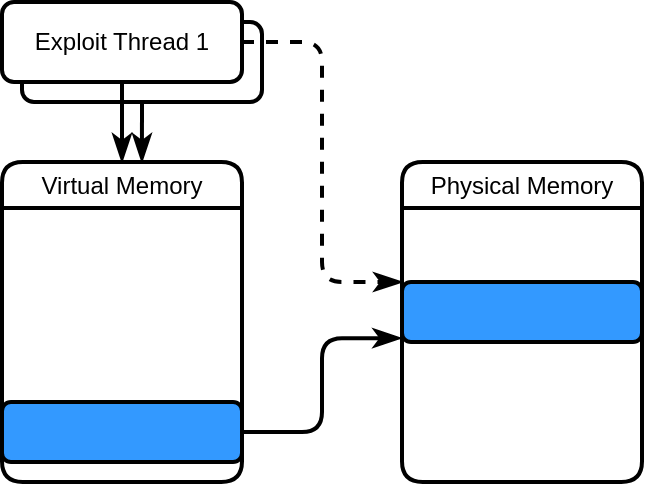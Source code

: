 <mxfile version="26.0.16" pages="3">
  <diagram name="Page-1" id="h1Ny9pNEBl_GEHWP1fnK">
    <mxGraphModel dx="860" dy="1145" grid="1" gridSize="10" guides="1" tooltips="1" connect="1" arrows="1" fold="1" page="0" pageScale="1" pageWidth="512" pageHeight="512" background="none" math="0" shadow="0">
      <root>
        <mxCell id="0" />
        <mxCell id="1" parent="0" />
        <mxCell id="vGeiQ86DcaVAP-hhlJ6K-2" value="" style="rounded=1;whiteSpace=wrap;html=1;labelBackgroundColor=none;strokeWidth=2;fontStyle=0;fontFamily=Helvetica;" parent="1" vertex="1">
          <mxGeometry x="10" y="10" width="120" height="40" as="geometry" />
        </mxCell>
        <mxCell id="vGeiQ86DcaVAP-hhlJ6K-3" value="&lt;div&gt;&lt;font&gt;Virtual Memory&lt;/font&gt;&lt;/div&gt;" style="swimlane;whiteSpace=wrap;html=1;swimlaneLine=1;fontStyle=0;labelBackgroundColor=none;rounded=1;strokeWidth=2;fontFamily=Helvetica;swimlaneFillColor=default;startSize=23;" parent="1" vertex="1">
          <mxGeometry y="80" width="120" height="160" as="geometry">
            <mxRectangle x="30" y="180" width="120" height="30" as="alternateBounds" />
          </mxGeometry>
        </mxCell>
        <mxCell id="vGeiQ86DcaVAP-hhlJ6K-4" value="" style="rounded=1;whiteSpace=wrap;html=1;labelBackgroundColor=none;fillColor=#3399FF;shadow=0;strokeWidth=2;fontStyle=0;fontFamily=Helvetica;" parent="vGeiQ86DcaVAP-hhlJ6K-3" vertex="1">
          <mxGeometry y="120" width="120" height="30" as="geometry" />
        </mxCell>
        <mxCell id="vGeiQ86DcaVAP-hhlJ6K-5" value="&lt;div&gt;&lt;font&gt;Physical Memory&lt;/font&gt;&lt;/div&gt;" style="swimlane;whiteSpace=wrap;html=1;labelBackgroundColor=none;rounded=1;strokeWidth=2;fontStyle=0;fontFamily=Helvetica;swimlaneFillColor=default;startSize=23;" parent="1" vertex="1">
          <mxGeometry x="200" y="80" width="120" height="160" as="geometry" />
        </mxCell>
        <mxCell id="vGeiQ86DcaVAP-hhlJ6K-6" value="" style="rounded=1;whiteSpace=wrap;html=1;labelBackgroundColor=none;fillColor=#3399FF;fillStyle=auto;strokeWidth=2;fontStyle=0;fontFamily=Helvetica;" parent="vGeiQ86DcaVAP-hhlJ6K-5" vertex="1">
          <mxGeometry y="60" width="120" height="30" as="geometry" />
        </mxCell>
        <mxCell id="vGeiQ86DcaVAP-hhlJ6K-7" style="edgeStyle=orthogonalEdgeStyle;rounded=1;orthogonalLoop=1;jettySize=auto;html=1;exitX=1;exitY=0.5;exitDx=0;exitDy=0;entryX=-0.003;entryY=0.936;entryDx=0;entryDy=0;fontSize=12;startSize=8;endSize=8;entryPerimeter=0;labelBackgroundColor=none;fontColor=default;strokeWidth=2;fontStyle=0;fontFamily=Helvetica;endArrow=classicThin;endFill=1;" parent="1" source="vGeiQ86DcaVAP-hhlJ6K-4" target="vGeiQ86DcaVAP-hhlJ6K-6" edge="1">
          <mxGeometry relative="1" as="geometry" />
        </mxCell>
        <mxCell id="vGeiQ86DcaVAP-hhlJ6K-8" style="edgeStyle=orthogonalEdgeStyle;rounded=1;orthogonalLoop=1;jettySize=auto;html=1;fontSize=12;startSize=8;endSize=8;dashed=1;labelBackgroundColor=none;fontColor=default;strokeWidth=2;fontStyle=0;fontFamily=Helvetica;endArrow=classicThin;endFill=1;jumpSize=20;sourcePerimeterSpacing=0;targetPerimeterSpacing=0;jumpStyle=none;strokeColor=default;flowAnimation=0;" parent="1" source="vGeiQ86DcaVAP-hhlJ6K-10" edge="1">
          <mxGeometry relative="1" as="geometry">
            <mxPoint x="200" y="140" as="targetPoint" />
            <Array as="points">
              <mxPoint x="160" y="20" />
              <mxPoint x="160" y="140" />
              <mxPoint x="200" y="140" />
            </Array>
          </mxGeometry>
        </mxCell>
        <mxCell id="vGeiQ86DcaVAP-hhlJ6K-9" style="edgeStyle=orthogonalEdgeStyle;rounded=1;orthogonalLoop=1;jettySize=auto;html=1;entryX=0.5;entryY=0;entryDx=0;entryDy=0;fontSize=12;startSize=8;endSize=8;labelBackgroundColor=none;fontColor=default;strokeWidth=2;fontStyle=0;fontFamily=Helvetica;endArrow=classicThin;endFill=1;" parent="1" source="vGeiQ86DcaVAP-hhlJ6K-10" target="vGeiQ86DcaVAP-hhlJ6K-3" edge="1">
          <mxGeometry relative="1" as="geometry" />
        </mxCell>
        <mxCell id="vGeiQ86DcaVAP-hhlJ6K-10" value="&lt;font&gt;Exploit Thread 1&lt;/font&gt;" style="rounded=1;whiteSpace=wrap;html=1;labelBackgroundColor=none;fontFamily=Helvetica;strokeWidth=2;fontStyle=0;" parent="1" vertex="1">
          <mxGeometry width="120" height="40" as="geometry" />
        </mxCell>
        <mxCell id="vGeiQ86DcaVAP-hhlJ6K-11" style="edgeStyle=none;curved=1;rounded=1;orthogonalLoop=1;jettySize=auto;html=1;entryX=1;entryY=0.5;entryDx=0;entryDy=0;fontSize=12;startSize=8;endSize=8;labelBackgroundColor=none;fontColor=default;strokeWidth=2;fontStyle=0;fontFamily=Helvetica;" parent="1" source="vGeiQ86DcaVAP-hhlJ6K-5" target="vGeiQ86DcaVAP-hhlJ6K-5" edge="1">
          <mxGeometry relative="1" as="geometry" />
        </mxCell>
        <mxCell id="vGeiQ86DcaVAP-hhlJ6K-16" style="edgeStyle=none;curved=1;rounded=1;orthogonalLoop=1;jettySize=auto;html=1;exitX=0.5;exitY=1;exitDx=0;exitDy=0;entryX=0.583;entryY=0;entryDx=0;entryDy=0;entryPerimeter=0;fontSize=12;startSize=8;endSize=8;labelBackgroundColor=none;fontColor=default;strokeWidth=2;fontStyle=0;fontFamily=Helvetica;endArrow=classicThin;endFill=1;" parent="1" source="vGeiQ86DcaVAP-hhlJ6K-2" target="vGeiQ86DcaVAP-hhlJ6K-3" edge="1">
          <mxGeometry relative="1" as="geometry" />
        </mxCell>
      </root>
    </mxGraphModel>
  </diagram>
  <diagram id="MDljvPrOdwqeZMDXAg3e" name="Page-2">
    <mxGraphModel dx="972" dy="745" grid="1" gridSize="10" guides="1" tooltips="1" connect="1" arrows="1" fold="1" page="1" pageScale="1" pageWidth="512" pageHeight="512" math="0" shadow="0">
      <root>
        <mxCell id="0" />
        <mxCell id="1" parent="0" />
        <mxCell id="PFtgw43C4hiBx0xKcPH3-1" value="&lt;div&gt;Exploit Thread 2&lt;/div&gt;" style="rounded=1;whiteSpace=wrap;html=1;labelBackgroundColor=none;fontFamily=Helvetica;fontStyle=0;strokeWidth=2;" parent="1" vertex="1">
          <mxGeometry x="10" y="10" width="120" height="40" as="geometry" />
        </mxCell>
        <mxCell id="PFtgw43C4hiBx0xKcPH3-2" value="&lt;div&gt;Virtual Memory&lt;/div&gt;" style="swimlane;whiteSpace=wrap;html=1;swimlaneLine=1;fontStyle=0;labelBackgroundColor=none;fontFamily=Helvetica;rounded=1;strokeWidth=2;swimlaneFillColor=default;" parent="1" vertex="1">
          <mxGeometry y="80" width="120" height="160" as="geometry">
            <mxRectangle x="30" y="180" width="120" height="30" as="alternateBounds" />
          </mxGeometry>
        </mxCell>
        <mxCell id="PFtgw43C4hiBx0xKcPH3-3" value="" style="rounded=1;whiteSpace=wrap;html=1;labelBackgroundColor=none;fillColor=#3399FF;fontFamily=Helvetica;fontStyle=0;strokeWidth=2;" parent="PFtgw43C4hiBx0xKcPH3-2" vertex="1">
          <mxGeometry y="120" width="120" height="30" as="geometry" />
        </mxCell>
        <mxCell id="PFtgw43C4hiBx0xKcPH3-4" value="&lt;p&gt;Physical Memory&lt;/p&gt;" style="swimlane;whiteSpace=wrap;html=1;labelBackgroundColor=none;fontFamily=Helvetica;fontStyle=0;rounded=1;strokeWidth=2;swimlaneFillColor=default;" parent="1" vertex="1">
          <mxGeometry x="200" y="80" width="120" height="160" as="geometry" />
        </mxCell>
        <mxCell id="PFtgw43C4hiBx0xKcPH3-5" value="" style="rounded=1;whiteSpace=wrap;html=1;labelBackgroundColor=none;fillColor=#FF3333;fillStyle=hatch;gradientColor=none;fontFamily=Helvetica;fontStyle=0;strokeWidth=2;glass=0;shadow=0;" parent="PFtgw43C4hiBx0xKcPH3-4" vertex="1">
          <mxGeometry y="60" width="120" height="30" as="geometry" />
        </mxCell>
        <mxCell id="PFtgw43C4hiBx0xKcPH3-6" style="edgeStyle=orthogonalEdgeStyle;rounded=1;orthogonalLoop=1;jettySize=auto;html=1;exitX=1;exitY=0.5;exitDx=0;exitDy=0;entryX=-0.003;entryY=0.936;entryDx=0;entryDy=0;fontSize=12;startSize=8;endSize=8;entryPerimeter=0;labelBackgroundColor=none;fontColor=default;fontFamily=Helvetica;fontStyle=0;strokeWidth=2;" parent="1" source="PFtgw43C4hiBx0xKcPH3-3" target="PFtgw43C4hiBx0xKcPH3-5" edge="1">
          <mxGeometry relative="1" as="geometry" />
        </mxCell>
        <mxCell id="PFtgw43C4hiBx0xKcPH3-7" style="edgeStyle=none;curved=1;rounded=1;orthogonalLoop=1;jettySize=auto;html=1;entryX=1;entryY=0.5;entryDx=0;entryDy=0;fontSize=12;startSize=8;endSize=8;labelBackgroundColor=none;fontColor=default;fontFamily=Helvetica;fontStyle=0;strokeWidth=2;" parent="1" source="PFtgw43C4hiBx0xKcPH3-4" target="PFtgw43C4hiBx0xKcPH3-4" edge="1">
          <mxGeometry relative="1" as="geometry" />
        </mxCell>
        <mxCell id="PFtgw43C4hiBx0xKcPH3-8" style="edgeStyle=none;curved=1;rounded=1;orthogonalLoop=1;jettySize=auto;html=1;exitX=0.5;exitY=1;exitDx=0;exitDy=0;entryX=0.583;entryY=0;entryDx=0;entryDy=0;entryPerimeter=0;fontSize=12;startSize=8;endSize=8;labelBackgroundColor=none;fontColor=default;fontFamily=Helvetica;fontStyle=0;strokeWidth=2;" parent="1" source="PFtgw43C4hiBx0xKcPH3-1" target="PFtgw43C4hiBx0xKcPH3-2" edge="1">
          <mxGeometry relative="1" as="geometry" />
        </mxCell>
      </root>
    </mxGraphModel>
  </diagram>
  <diagram id="cLYLjkUmS7MxQMeVgj1R" name="Page-3">
    <mxGraphModel dx="972" dy="745" grid="1" gridSize="10" guides="1" tooltips="1" connect="1" arrows="1" fold="1" page="1" pageScale="1" pageWidth="512" pageHeight="512" math="0" shadow="0">
      <root>
        <mxCell id="0" />
        <mxCell id="1" parent="0" />
        <mxCell id="KVwJhq3Lfwa2iygZoMIa-1" value="Exploit Thread 2" style="rounded=1;whiteSpace=wrap;html=1;labelBackgroundColor=none;strokeWidth=2;fontFamily=Helvetica;fontStyle=0" parent="1" vertex="1">
          <mxGeometry x="10" y="520" width="120" height="40" as="geometry" />
        </mxCell>
        <mxCell id="KVwJhq3Lfwa2iygZoMIa-2" value="&lt;div&gt;Virtual Memory&lt;/div&gt;" style="swimlane;whiteSpace=wrap;html=1;swimlaneLine=1;fontStyle=0;labelBackgroundColor=none;rounded=1;strokeWidth=2;fontFamily=Helvetica;swimlaneFillColor=default;" parent="1" vertex="1">
          <mxGeometry y="592" width="120" height="160" as="geometry">
            <mxRectangle x="30" y="180" width="120" height="30" as="alternateBounds" />
          </mxGeometry>
        </mxCell>
        <mxCell id="KVwJhq3Lfwa2iygZoMIa-3" value="" style="rounded=1;whiteSpace=wrap;html=1;labelBackgroundColor=none;fillColor=#3399FF;strokeWidth=2;fontFamily=Helvetica;fontStyle=0" parent="KVwJhq3Lfwa2iygZoMIa-2" vertex="1">
          <mxGeometry y="120" width="120" height="30" as="geometry" />
        </mxCell>
        <mxCell id="KVwJhq3Lfwa2iygZoMIa-4" value="&lt;div&gt;Physical Memory&lt;/div&gt;" style="swimlane;whiteSpace=wrap;html=1;labelBackgroundColor=none;rounded=1;strokeWidth=2;fontFamily=Helvetica;fontStyle=0;swimlaneFillColor=default;" parent="1" vertex="1">
          <mxGeometry x="200" y="592" width="120" height="160" as="geometry" />
        </mxCell>
        <mxCell id="KVwJhq3Lfwa2iygZoMIa-5" value="" style="rounded=1;whiteSpace=wrap;html=1;labelBackgroundColor=none;fillColor=#3399FF;strokeWidth=2;fontFamily=Helvetica;fontStyle=0" parent="KVwJhq3Lfwa2iygZoMIa-4" vertex="1">
          <mxGeometry y="60" width="120" height="30" as="geometry" />
        </mxCell>
        <mxCell id="KVwJhq3Lfwa2iygZoMIa-6" style="edgeStyle=orthogonalEdgeStyle;rounded=1;orthogonalLoop=1;jettySize=auto;html=1;exitX=1;exitY=0.5;exitDx=0;exitDy=0;entryX=-0.003;entryY=0.936;entryDx=0;entryDy=0;fontSize=12;startSize=8;endSize=8;entryPerimeter=0;labelBackgroundColor=none;fontColor=default;strokeWidth=2;fontFamily=Helvetica;fontStyle=0" parent="1" source="KVwJhq3Lfwa2iygZoMIa-3" target="KVwJhq3Lfwa2iygZoMIa-5" edge="1">
          <mxGeometry relative="1" as="geometry" />
        </mxCell>
        <mxCell id="KVwJhq3Lfwa2iygZoMIa-7" style="edgeStyle=none;curved=1;rounded=1;orthogonalLoop=1;jettySize=auto;html=1;entryX=1;entryY=0.5;entryDx=0;entryDy=0;fontSize=12;startSize=8;endSize=8;labelBackgroundColor=none;fontColor=default;strokeWidth=2;fontFamily=Helvetica;fontStyle=0" parent="1" source="KVwJhq3Lfwa2iygZoMIa-4" target="KVwJhq3Lfwa2iygZoMIa-4" edge="1">
          <mxGeometry relative="1" as="geometry" />
        </mxCell>
        <mxCell id="KVwJhq3Lfwa2iygZoMIa-8" style="edgeStyle=none;curved=1;rounded=1;orthogonalLoop=1;jettySize=auto;html=1;exitX=0.5;exitY=1;exitDx=0;exitDy=0;entryX=0.5;entryY=0;entryDx=0;entryDy=0;fontSize=12;startSize=8;endSize=8;labelBackgroundColor=none;fontColor=default;strokeWidth=2;fontFamily=Helvetica;fontStyle=0" parent="1" source="KVwJhq3Lfwa2iygZoMIa-9" target="KVwJhq3Lfwa2iygZoMIa-10" edge="1">
          <mxGeometry relative="1" as="geometry" />
        </mxCell>
        <mxCell id="KVwJhq3Lfwa2iygZoMIa-9" value="/bin/sudo Process" style="rounded=1;whiteSpace=wrap;html=1;labelBackgroundColor=none;strokeWidth=2;fontFamily=Helvetica;fontStyle=0" parent="1" vertex="1">
          <mxGeometry x="400" y="512" width="120" height="40" as="geometry" />
        </mxCell>
        <mxCell id="KVwJhq3Lfwa2iygZoMIa-10" value="&lt;div&gt;Virtual Memory&lt;/div&gt;" style="swimlane;whiteSpace=wrap;html=1;swimlaneLine=1;fontStyle=0;labelBackgroundColor=none;rounded=1;strokeWidth=2;fontFamily=Helvetica;swimlaneFillColor=default;" parent="1" vertex="1">
          <mxGeometry x="400" y="592" width="120" height="160" as="geometry">
            <mxRectangle x="30" y="180" width="120" height="30" as="alternateBounds" />
          </mxGeometry>
        </mxCell>
        <mxCell id="KVwJhq3Lfwa2iygZoMIa-11" value="" style="rounded=1;whiteSpace=wrap;html=1;labelBackgroundColor=none;fillColor=#3399FF;strokeWidth=2;fontFamily=Helvetica;fontStyle=0" parent="KVwJhq3Lfwa2iygZoMIa-10" vertex="1">
          <mxGeometry y="100" width="120" height="30" as="geometry" />
        </mxCell>
        <mxCell id="KVwJhq3Lfwa2iygZoMIa-12" style="edgeStyle=none;curved=1;rounded=1;orthogonalLoop=1;jettySize=auto;html=1;exitX=0.5;exitY=1;exitDx=0;exitDy=0;entryX=0.583;entryY=0;entryDx=0;entryDy=0;entryPerimeter=0;fontSize=12;startSize=8;endSize=8;labelBackgroundColor=none;fontColor=default;strokeWidth=2;fontFamily=Helvetica;fontStyle=0" parent="1" source="KVwJhq3Lfwa2iygZoMIa-1" target="KVwJhq3Lfwa2iygZoMIa-2" edge="1">
          <mxGeometry relative="1" as="geometry" />
        </mxCell>
        <mxCell id="KVwJhq3Lfwa2iygZoMIa-13" style="edgeStyle=orthogonalEdgeStyle;rounded=1;orthogonalLoop=1;jettySize=auto;html=1;exitX=0;exitY=0.5;exitDx=0;exitDy=0;entryX=1;entryY=0.5;entryDx=0;entryDy=0;fontSize=12;startSize=8;endSize=8;labelBackgroundColor=none;fontColor=default;strokeWidth=2;fontFamily=Helvetica;fontStyle=0" parent="1" source="KVwJhq3Lfwa2iygZoMIa-11" target="KVwJhq3Lfwa2iygZoMIa-5" edge="1">
          <mxGeometry relative="1" as="geometry" />
        </mxCell>
      </root>
    </mxGraphModel>
  </diagram>
</mxfile>
